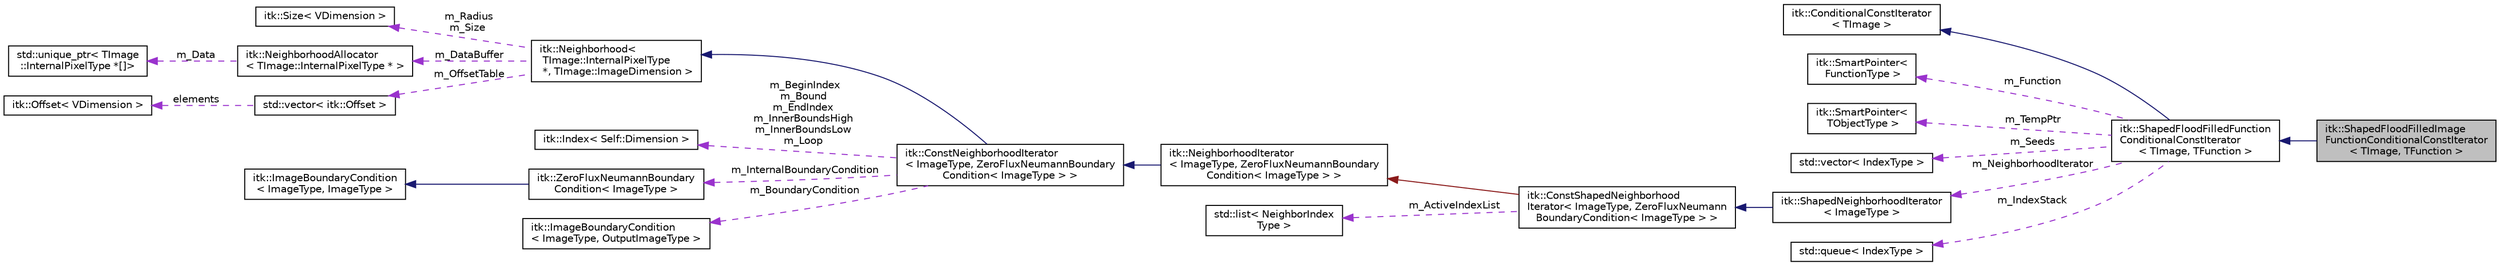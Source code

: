 digraph "itk::ShapedFloodFilledImageFunctionConditionalConstIterator&lt; TImage, TFunction &gt;"
{
 // LATEX_PDF_SIZE
  edge [fontname="Helvetica",fontsize="10",labelfontname="Helvetica",labelfontsize="10"];
  node [fontname="Helvetica",fontsize="10",shape=record];
  rankdir="LR";
  Node1 [label="itk::ShapedFloodFilledImage\lFunctionConditionalConstIterator\l\< TImage, TFunction \>",height=0.2,width=0.4,color="black", fillcolor="grey75", style="filled", fontcolor="black",tooltip="Iterates over a flood-filled image function with read-only access to pixels."];
  Node2 -> Node1 [dir="back",color="midnightblue",fontsize="10",style="solid",fontname="Helvetica"];
  Node2 [label="itk::ShapedFloodFilledFunction\lConditionalConstIterator\l\< TImage, TFunction \>",height=0.2,width=0.4,color="black", fillcolor="white", style="filled",URL="$classitk_1_1ShapedFloodFilledFunctionConditionalConstIterator.html",tooltip="Iterates over a flood-filled spatial function with read-only access to pixels."];
  Node3 -> Node2 [dir="back",color="midnightblue",fontsize="10",style="solid",fontname="Helvetica"];
  Node3 [label="itk::ConditionalConstIterator\l\< TImage \>",height=0.2,width=0.4,color="black", fillcolor="white", style="filled",URL="$classitk_1_1ConditionalConstIterator.html",tooltip="A base class for other iterators where membership in the set of output pixels is conditional upon som..."];
  Node4 -> Node2 [dir="back",color="darkorchid3",fontsize="10",style="dashed",label=" m_Function" ,fontname="Helvetica"];
  Node4 [label="itk::SmartPointer\<\l FunctionType \>",height=0.2,width=0.4,color="black", fillcolor="white", style="filled",URL="$classitk_1_1SmartPointer.html",tooltip=" "];
  Node5 -> Node2 [dir="back",color="darkorchid3",fontsize="10",style="dashed",label=" m_TempPtr" ,fontname="Helvetica"];
  Node5 [label="itk::SmartPointer\<\l TObjectType \>",height=0.2,width=0.4,color="black", fillcolor="white", style="filled",URL="$classitk_1_1SmartPointer.html",tooltip="Implements transparent reference counting."];
  Node6 -> Node2 [dir="back",color="darkorchid3",fontsize="10",style="dashed",label=" m_Seeds" ,fontname="Helvetica"];
  Node6 [label="std::vector\< IndexType \>",height=0.2,width=0.4,color="black", fillcolor="white", style="filled",tooltip=" "];
  Node7 -> Node2 [dir="back",color="darkorchid3",fontsize="10",style="dashed",label=" m_NeighborhoodIterator" ,fontname="Helvetica"];
  Node7 [label="itk::ShapedNeighborhoodIterator\l\< ImageType \>",height=0.2,width=0.4,color="black", fillcolor="white", style="filled",URL="$classitk_1_1ShapedNeighborhoodIterator.html",tooltip=" "];
  Node8 -> Node7 [dir="back",color="midnightblue",fontsize="10",style="solid",fontname="Helvetica"];
  Node8 [label="itk::ConstShapedNeighborhood\lIterator\< ImageType, ZeroFluxNeumann\lBoundaryCondition\< ImageType \> \>",height=0.2,width=0.4,color="black", fillcolor="white", style="filled",URL="$classitk_1_1ConstShapedNeighborhoodIterator.html",tooltip=" "];
  Node9 -> Node8 [dir="back",color="firebrick4",fontsize="10",style="solid",fontname="Helvetica"];
  Node9 [label="itk::NeighborhoodIterator\l\< ImageType, ZeroFluxNeumannBoundary\lCondition\< ImageType \> \>",height=0.2,width=0.4,color="black", fillcolor="white", style="filled",URL="$classitk_1_1NeighborhoodIterator.html",tooltip=" "];
  Node10 -> Node9 [dir="back",color="midnightblue",fontsize="10",style="solid",fontname="Helvetica"];
  Node10 [label="itk::ConstNeighborhoodIterator\l\< ImageType, ZeroFluxNeumannBoundary\lCondition\< ImageType \> \>",height=0.2,width=0.4,color="black", fillcolor="white", style="filled",URL="$classitk_1_1ConstNeighborhoodIterator.html",tooltip=" "];
  Node11 -> Node10 [dir="back",color="midnightblue",fontsize="10",style="solid",fontname="Helvetica"];
  Node11 [label="itk::Neighborhood\<\l TImage::InternalPixelType\l *, TImage::ImageDimension \>",height=0.2,width=0.4,color="black", fillcolor="white", style="filled",URL="$classitk_1_1Neighborhood.html",tooltip=" "];
  Node12 -> Node11 [dir="back",color="darkorchid3",fontsize="10",style="dashed",label=" m_Radius\nm_Size" ,fontname="Helvetica"];
  Node12 [label="itk::Size\< VDimension \>",height=0.2,width=0.4,color="black", fillcolor="white", style="filled",URL="$structitk_1_1Size.html",tooltip=" "];
  Node13 -> Node11 [dir="back",color="darkorchid3",fontsize="10",style="dashed",label=" m_DataBuffer" ,fontname="Helvetica"];
  Node13 [label="itk::NeighborhoodAllocator\l\< TImage::InternalPixelType * \>",height=0.2,width=0.4,color="black", fillcolor="white", style="filled",URL="$classitk_1_1NeighborhoodAllocator.html",tooltip=" "];
  Node14 -> Node13 [dir="back",color="darkorchid3",fontsize="10",style="dashed",label=" m_Data" ,fontname="Helvetica"];
  Node14 [label="std::unique_ptr\< TImage\l::InternalPixelType *[]\>",height=0.2,width=0.4,color="black", fillcolor="white", style="filled",tooltip=" "];
  Node15 -> Node11 [dir="back",color="darkorchid3",fontsize="10",style="dashed",label=" m_OffsetTable" ,fontname="Helvetica"];
  Node15 [label="std::vector\< itk::Offset \>",height=0.2,width=0.4,color="black", fillcolor="white", style="filled",tooltip=" "];
  Node16 -> Node15 [dir="back",color="darkorchid3",fontsize="10",style="dashed",label=" elements" ,fontname="Helvetica"];
  Node16 [label="itk::Offset\< VDimension \>",height=0.2,width=0.4,color="black", fillcolor="white", style="filled",URL="$structitk_1_1Offset.html",tooltip="Represent a n-dimensional offset between two n-dimensional indexes of n-dimensional image."];
  Node17 -> Node10 [dir="back",color="darkorchid3",fontsize="10",style="dashed",label=" m_BeginIndex\nm_Bound\nm_EndIndex\nm_InnerBoundsHigh\nm_InnerBoundsLow\nm_Loop" ,fontname="Helvetica"];
  Node17 [label="itk::Index\< Self::Dimension \>",height=0.2,width=0.4,color="black", fillcolor="white", style="filled",URL="$structitk_1_1Index.html",tooltip=" "];
  Node18 -> Node10 [dir="back",color="darkorchid3",fontsize="10",style="dashed",label=" m_InternalBoundaryCondition" ,fontname="Helvetica"];
  Node18 [label="itk::ZeroFluxNeumannBoundary\lCondition\< ImageType \>",height=0.2,width=0.4,color="black", fillcolor="white", style="filled",URL="$classitk_1_1ZeroFluxNeumannBoundaryCondition.html",tooltip=" "];
  Node19 -> Node18 [dir="back",color="midnightblue",fontsize="10",style="solid",fontname="Helvetica"];
  Node19 [label="itk::ImageBoundaryCondition\l\< ImageType, ImageType \>",height=0.2,width=0.4,color="black", fillcolor="white", style="filled",URL="$classitk_1_1ImageBoundaryCondition.html",tooltip=" "];
  Node20 -> Node10 [dir="back",color="darkorchid3",fontsize="10",style="dashed",label=" m_BoundaryCondition" ,fontname="Helvetica"];
  Node20 [label="itk::ImageBoundaryCondition\l\< ImageType, OutputImageType \>",height=0.2,width=0.4,color="black", fillcolor="white", style="filled",URL="$classitk_1_1ImageBoundaryCondition.html",tooltip=" "];
  Node21 -> Node8 [dir="back",color="darkorchid3",fontsize="10",style="dashed",label=" m_ActiveIndexList" ,fontname="Helvetica"];
  Node21 [label="std::list\< NeighborIndex\lType \>",height=0.2,width=0.4,color="black", fillcolor="white", style="filled",tooltip=" "];
  Node22 -> Node2 [dir="back",color="darkorchid3",fontsize="10",style="dashed",label=" m_IndexStack" ,fontname="Helvetica"];
  Node22 [label="std::queue\< IndexType \>",height=0.2,width=0.4,color="black", fillcolor="white", style="filled",tooltip=" "];
}
